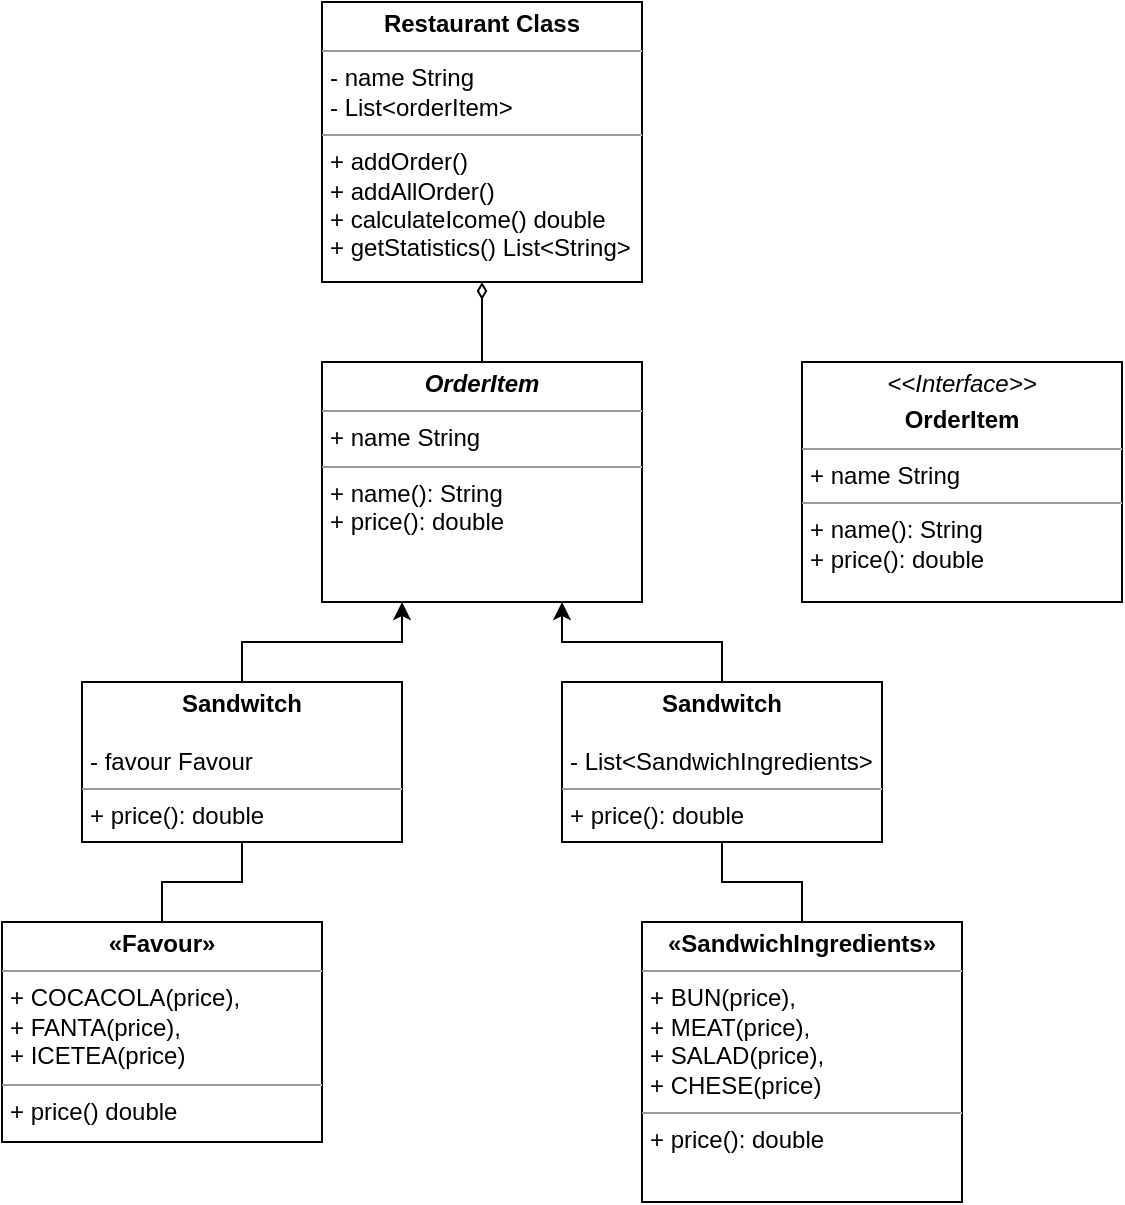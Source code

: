 <mxfile version="21.8.2" type="device">
  <diagram id="C5RBs43oDa-KdzZeNtuy" name="Page-1">
    <mxGraphModel dx="869" dy="550" grid="1" gridSize="10" guides="1" tooltips="1" connect="1" arrows="1" fold="1" page="1" pageScale="1" pageWidth="827" pageHeight="1169" math="0" shadow="0">
      <root>
        <mxCell id="WIyWlLk6GJQsqaUBKTNV-0" />
        <mxCell id="WIyWlLk6GJQsqaUBKTNV-1" parent="WIyWlLk6GJQsqaUBKTNV-0" />
        <mxCell id="kfP7k-vw3zCIE4hbqYRI-7" value="&lt;p style=&quot;margin:0px;margin-top:4px;text-align:center;&quot;&gt;&lt;b&gt;Restaurant Class&lt;/b&gt;&lt;/p&gt;&lt;hr size=&quot;1&quot;&gt;&lt;p style=&quot;margin:0px;margin-left:4px;&quot;&gt;- name String&lt;/p&gt;&lt;p style=&quot;margin:0px;margin-left:4px;&quot;&gt;- List&amp;lt;orderItem&amp;gt;&lt;/p&gt;&lt;hr size=&quot;1&quot;&gt;&lt;p style=&quot;margin:0px;margin-left:4px;&quot;&gt;+ addOrder()&lt;/p&gt;&lt;p style=&quot;margin:0px;margin-left:4px;&quot;&gt;+ addAllOrder()&lt;/p&gt;&lt;p style=&quot;margin:0px;margin-left:4px;&quot;&gt;+ calculateIcome() double&lt;/p&gt;&lt;p style=&quot;margin:0px;margin-left:4px;&quot;&gt;+ getStatistics() List&amp;lt;String&amp;gt;&lt;/p&gt;" style="verticalAlign=top;align=left;overflow=fill;fontSize=12;fontFamily=Helvetica;html=1;whiteSpace=wrap;" vertex="1" parent="WIyWlLk6GJQsqaUBKTNV-1">
          <mxGeometry x="280" y="220" width="160" height="140" as="geometry" />
        </mxCell>
        <mxCell id="kfP7k-vw3zCIE4hbqYRI-17" style="edgeStyle=orthogonalEdgeStyle;rounded=0;orthogonalLoop=1;jettySize=auto;html=1;entryX=0.75;entryY=1;entryDx=0;entryDy=0;" edge="1" parent="WIyWlLk6GJQsqaUBKTNV-1" source="kfP7k-vw3zCIE4hbqYRI-8" target="kfP7k-vw3zCIE4hbqYRI-11">
          <mxGeometry relative="1" as="geometry">
            <mxPoint x="400" y="440" as="targetPoint" />
          </mxGeometry>
        </mxCell>
        <mxCell id="kfP7k-vw3zCIE4hbqYRI-8" value="&lt;p style=&quot;margin:0px;margin-top:4px;text-align:center;&quot;&gt;&lt;b&gt;Sandwitch&lt;/b&gt;&lt;/p&gt;&lt;p style=&quot;margin:0px;margin-left:4px;&quot;&gt;&lt;br&gt;&lt;/p&gt;&lt;p style=&quot;margin:0px;margin-left:4px;&quot;&gt;- List&amp;lt;SandwichIngredients&amp;gt;&lt;/p&gt;&lt;hr size=&quot;1&quot;&gt;&lt;p style=&quot;margin:0px;margin-left:4px;&quot;&gt;+ price(): double&lt;br&gt;&lt;/p&gt;" style="verticalAlign=top;align=left;overflow=fill;fontSize=12;fontFamily=Helvetica;html=1;whiteSpace=wrap;" vertex="1" parent="WIyWlLk6GJQsqaUBKTNV-1">
          <mxGeometry x="400" y="560" width="160" height="80" as="geometry" />
        </mxCell>
        <mxCell id="kfP7k-vw3zCIE4hbqYRI-25" style="edgeStyle=orthogonalEdgeStyle;rounded=0;orthogonalLoop=1;jettySize=auto;html=1;entryX=0.5;entryY=1;entryDx=0;entryDy=0;endArrow=diamondThin;endFill=0;" edge="1" parent="WIyWlLk6GJQsqaUBKTNV-1" source="kfP7k-vw3zCIE4hbqYRI-11" target="kfP7k-vw3zCIE4hbqYRI-7">
          <mxGeometry relative="1" as="geometry" />
        </mxCell>
        <mxCell id="kfP7k-vw3zCIE4hbqYRI-11" value="&lt;p style=&quot;margin:0px;margin-top:4px;text-align:center;&quot;&gt;&lt;b&gt;&lt;i&gt;OrderItem&lt;/i&gt;&lt;/b&gt;&lt;/p&gt;&lt;hr size=&quot;1&quot;&gt;&lt;p style=&quot;margin:0px;margin-left:4px;&quot;&gt;+ name String&lt;/p&gt;&lt;hr size=&quot;1&quot;&gt;&lt;p style=&quot;margin:0px;margin-left:4px;&quot;&gt;+ name(): String&lt;br&gt;&lt;/p&gt;&lt;p style=&quot;margin:0px;margin-left:4px;&quot;&gt;+ price(): double&lt;br&gt;&lt;/p&gt;" style="verticalAlign=top;align=left;overflow=fill;fontSize=12;fontFamily=Helvetica;html=1;whiteSpace=wrap;" vertex="1" parent="WIyWlLk6GJQsqaUBKTNV-1">
          <mxGeometry x="280" y="400" width="160" height="120" as="geometry" />
        </mxCell>
        <mxCell id="kfP7k-vw3zCIE4hbqYRI-23" style="edgeStyle=orthogonalEdgeStyle;rounded=0;orthogonalLoop=1;jettySize=auto;html=1;entryX=0.5;entryY=1;entryDx=0;entryDy=0;endArrow=none;endFill=0;" edge="1" parent="WIyWlLk6GJQsqaUBKTNV-1" source="kfP7k-vw3zCIE4hbqYRI-14" target="kfP7k-vw3zCIE4hbqYRI-22">
          <mxGeometry relative="1" as="geometry" />
        </mxCell>
        <mxCell id="kfP7k-vw3zCIE4hbqYRI-14" value="&lt;p style=&quot;margin:0px;margin-top:4px;text-align:center;&quot;&gt;&lt;b&gt;«Favour»&lt;/b&gt;&lt;/p&gt;&lt;hr size=&quot;1&quot;&gt;&lt;p style=&quot;margin:0px;margin-left:4px;&quot;&gt;&lt;span style=&quot;background-color: initial;&quot;&gt;+ COCACOLA(price),&lt;/span&gt;&lt;br&gt;&lt;/p&gt;&lt;p style=&quot;margin:0px;margin-left:4px;&quot;&gt;+ FANTA(price),&lt;/p&gt;&lt;p style=&quot;margin:0px;margin-left:4px;&quot;&gt;+ ICETEA(price)&lt;/p&gt;&lt;span id=&quot;docs-internal-guid-8e374245-7fff-97e6-842c-4bc3f1db054c&quot;&gt;&lt;/span&gt;&lt;span id=&quot;docs-internal-guid-25e6fa06-7fff-4eef-a899-2a788f39c923&quot;&gt;&lt;/span&gt;&lt;hr size=&quot;1&quot;&gt;&lt;p style=&quot;margin:0px;margin-left:4px;&quot;&gt;+ price() double&lt;/p&gt;" style="verticalAlign=top;align=left;overflow=fill;fontSize=12;fontFamily=Helvetica;html=1;whiteSpace=wrap;" vertex="1" parent="WIyWlLk6GJQsqaUBKTNV-1">
          <mxGeometry x="120" y="680" width="160" height="110" as="geometry" />
        </mxCell>
        <mxCell id="kfP7k-vw3zCIE4hbqYRI-20" style="edgeStyle=orthogonalEdgeStyle;rounded=0;orthogonalLoop=1;jettySize=auto;html=1;entryX=0.5;entryY=1;entryDx=0;entryDy=0;endArrow=none;endFill=0;" edge="1" parent="WIyWlLk6GJQsqaUBKTNV-1" source="kfP7k-vw3zCIE4hbqYRI-15" target="kfP7k-vw3zCIE4hbqYRI-8">
          <mxGeometry relative="1" as="geometry" />
        </mxCell>
        <mxCell id="kfP7k-vw3zCIE4hbqYRI-15" value="&lt;p style=&quot;margin:0px;margin-top:4px;text-align:center;&quot;&gt;&lt;b&gt;«SandwichIngredients»&lt;/b&gt;&lt;/p&gt;&lt;hr size=&quot;1&quot;&gt;&lt;p style=&quot;margin:0px;margin-left:4px;&quot;&gt;&lt;span style=&quot;background-color: initial;&quot;&gt;+ BUN(price),&lt;/span&gt;&lt;br&gt;&lt;/p&gt;&lt;p style=&quot;margin:0px;margin-left:4px;&quot;&gt;+ MEAT(price),&lt;/p&gt;&lt;p style=&quot;margin:0px;margin-left:4px;&quot;&gt;+ SALAD(price),&lt;/p&gt;&lt;p style=&quot;margin:0px;margin-left:4px;&quot;&gt;+ CHESE(price)&lt;/p&gt;&lt;span id=&quot;docs-internal-guid-8e374245-7fff-97e6-842c-4bc3f1db054c&quot;&gt;&lt;/span&gt;&lt;span id=&quot;docs-internal-guid-25e6fa06-7fff-4eef-a899-2a788f39c923&quot;&gt;&lt;/span&gt;&lt;hr size=&quot;1&quot;&gt;&lt;p style=&quot;margin:0px;margin-left:4px;&quot;&gt;+ price(): double&lt;/p&gt;" style="verticalAlign=top;align=left;overflow=fill;fontSize=12;fontFamily=Helvetica;html=1;whiteSpace=wrap;" vertex="1" parent="WIyWlLk6GJQsqaUBKTNV-1">
          <mxGeometry x="440" y="680" width="160" height="140" as="geometry" />
        </mxCell>
        <mxCell id="kfP7k-vw3zCIE4hbqYRI-19" style="edgeStyle=orthogonalEdgeStyle;rounded=0;orthogonalLoop=1;jettySize=auto;html=1;exitX=0.5;exitY=1;exitDx=0;exitDy=0;" edge="1" parent="WIyWlLk6GJQsqaUBKTNV-1" source="kfP7k-vw3zCIE4hbqYRI-14" target="kfP7k-vw3zCIE4hbqYRI-14">
          <mxGeometry relative="1" as="geometry" />
        </mxCell>
        <mxCell id="kfP7k-vw3zCIE4hbqYRI-24" style="edgeStyle=orthogonalEdgeStyle;rounded=0;orthogonalLoop=1;jettySize=auto;html=1;entryX=0.25;entryY=1;entryDx=0;entryDy=0;" edge="1" parent="WIyWlLk6GJQsqaUBKTNV-1" source="kfP7k-vw3zCIE4hbqYRI-22" target="kfP7k-vw3zCIE4hbqYRI-11">
          <mxGeometry relative="1" as="geometry" />
        </mxCell>
        <mxCell id="kfP7k-vw3zCIE4hbqYRI-22" value="&lt;p style=&quot;margin:0px;margin-top:4px;text-align:center;&quot;&gt;&lt;b&gt;Sandwitch&lt;/b&gt;&lt;/p&gt;&lt;p style=&quot;margin:0px;margin-left:4px;&quot;&gt;&lt;br&gt;&lt;/p&gt;&lt;p style=&quot;margin:0px;margin-left:4px;&quot;&gt;- favour Favour&lt;br&gt;&lt;/p&gt;&lt;hr size=&quot;1&quot;&gt;&lt;p style=&quot;margin:0px;margin-left:4px;&quot;&gt;+ price(): double&lt;br&gt;&lt;/p&gt;" style="verticalAlign=top;align=left;overflow=fill;fontSize=12;fontFamily=Helvetica;html=1;whiteSpace=wrap;" vertex="1" parent="WIyWlLk6GJQsqaUBKTNV-1">
          <mxGeometry x="160" y="560" width="160" height="80" as="geometry" />
        </mxCell>
        <mxCell id="kfP7k-vw3zCIE4hbqYRI-26" value="&lt;p style=&quot;margin:0px;margin-top:4px;text-align:center;&quot;&gt;&lt;i style=&quot;background-color: initial;&quot;&gt;&amp;lt;&amp;lt;Interface&amp;gt;&amp;gt;&lt;/i&gt;&lt;br&gt;&lt;/p&gt;&lt;p style=&quot;margin:0px;margin-top:4px;text-align:center;&quot;&gt;&lt;b&gt;OrderItem&lt;/b&gt;&lt;/p&gt;&lt;hr size=&quot;1&quot;&gt;&lt;p style=&quot;margin:0px;margin-left:4px;&quot;&gt;+ name String&lt;/p&gt;&lt;hr size=&quot;1&quot;&gt;&lt;p style=&quot;margin:0px;margin-left:4px;&quot;&gt;+ name(): String&lt;br&gt;&lt;/p&gt;&lt;p style=&quot;margin:0px;margin-left:4px;&quot;&gt;+ price(): double&lt;br&gt;&lt;/p&gt;" style="verticalAlign=top;align=left;overflow=fill;fontSize=12;fontFamily=Helvetica;html=1;whiteSpace=wrap;" vertex="1" parent="WIyWlLk6GJQsqaUBKTNV-1">
          <mxGeometry x="520" y="400" width="160" height="120" as="geometry" />
        </mxCell>
      </root>
    </mxGraphModel>
  </diagram>
</mxfile>
